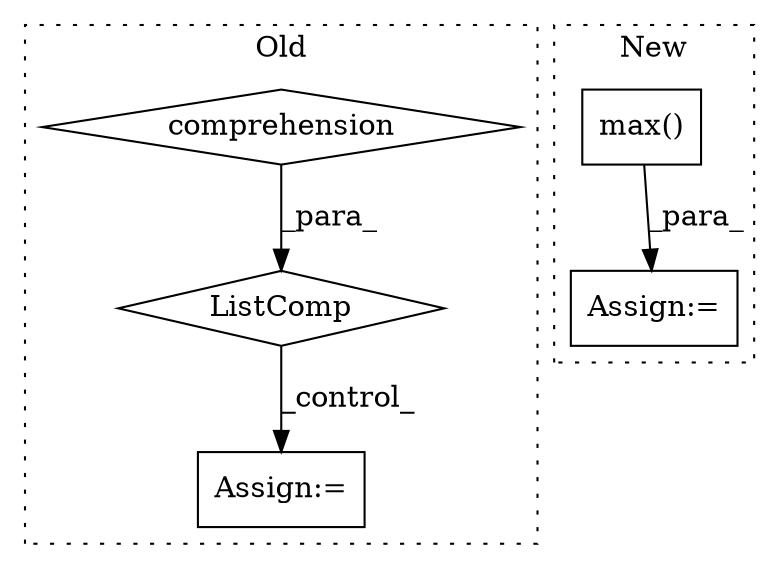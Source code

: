 digraph G {
subgraph cluster0 {
1 [label="ListComp" a="106" s="591" l="135" shape="diamond"];
3 [label="comprehension" a="45" s="701" l="3" shape="diamond"];
5 [label="Assign:=" a="68" s="1009" l="3" shape="box"];
label = "Old";
style="dotted";
}
subgraph cluster1 {
2 [label="max()" a="75" s="640,728" l="8,1" shape="box"];
4 [label="Assign:=" a="68" s="1006" l="3" shape="box"];
label = "New";
style="dotted";
}
1 -> 5 [label="_control_"];
2 -> 4 [label="_para_"];
3 -> 1 [label="_para_"];
}